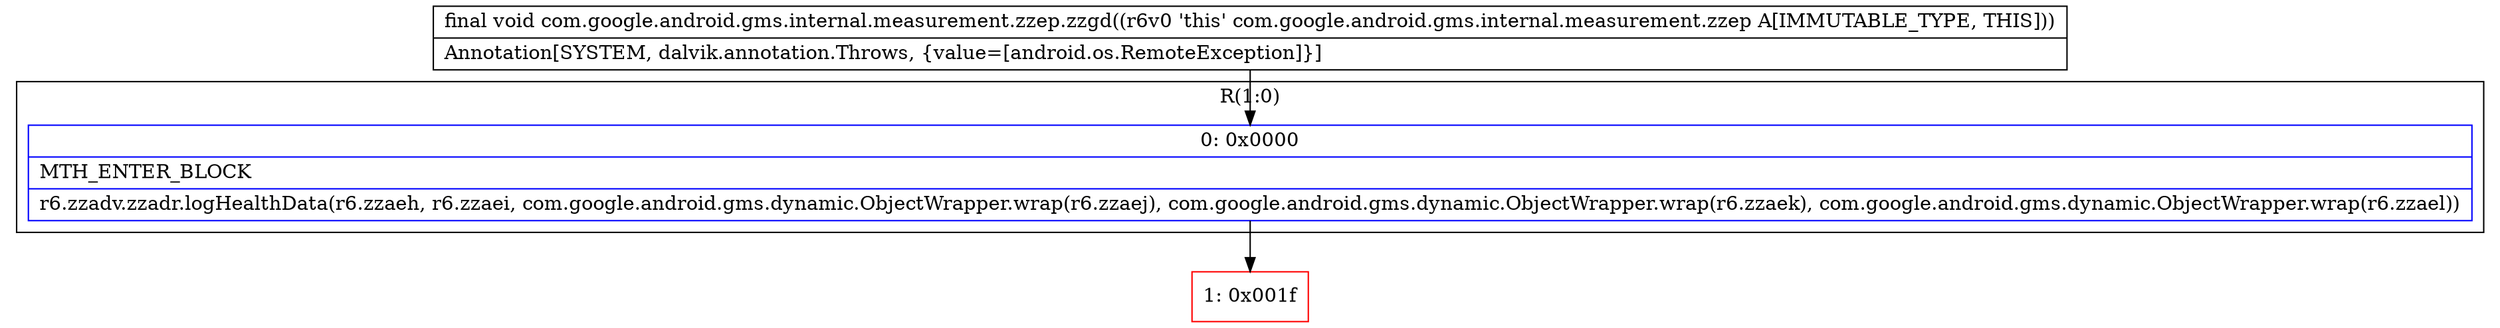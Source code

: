 digraph "CFG forcom.google.android.gms.internal.measurement.zzep.zzgd()V" {
subgraph cluster_Region_1722156605 {
label = "R(1:0)";
node [shape=record,color=blue];
Node_0 [shape=record,label="{0\:\ 0x0000|MTH_ENTER_BLOCK\l|r6.zzadv.zzadr.logHealthData(r6.zzaeh, r6.zzaei, com.google.android.gms.dynamic.ObjectWrapper.wrap(r6.zzaej), com.google.android.gms.dynamic.ObjectWrapper.wrap(r6.zzaek), com.google.android.gms.dynamic.ObjectWrapper.wrap(r6.zzael))\l}"];
}
Node_1 [shape=record,color=red,label="{1\:\ 0x001f}"];
MethodNode[shape=record,label="{final void com.google.android.gms.internal.measurement.zzep.zzgd((r6v0 'this' com.google.android.gms.internal.measurement.zzep A[IMMUTABLE_TYPE, THIS]))  | Annotation[SYSTEM, dalvik.annotation.Throws, \{value=[android.os.RemoteException]\}]\l}"];
MethodNode -> Node_0;
Node_0 -> Node_1;
}

